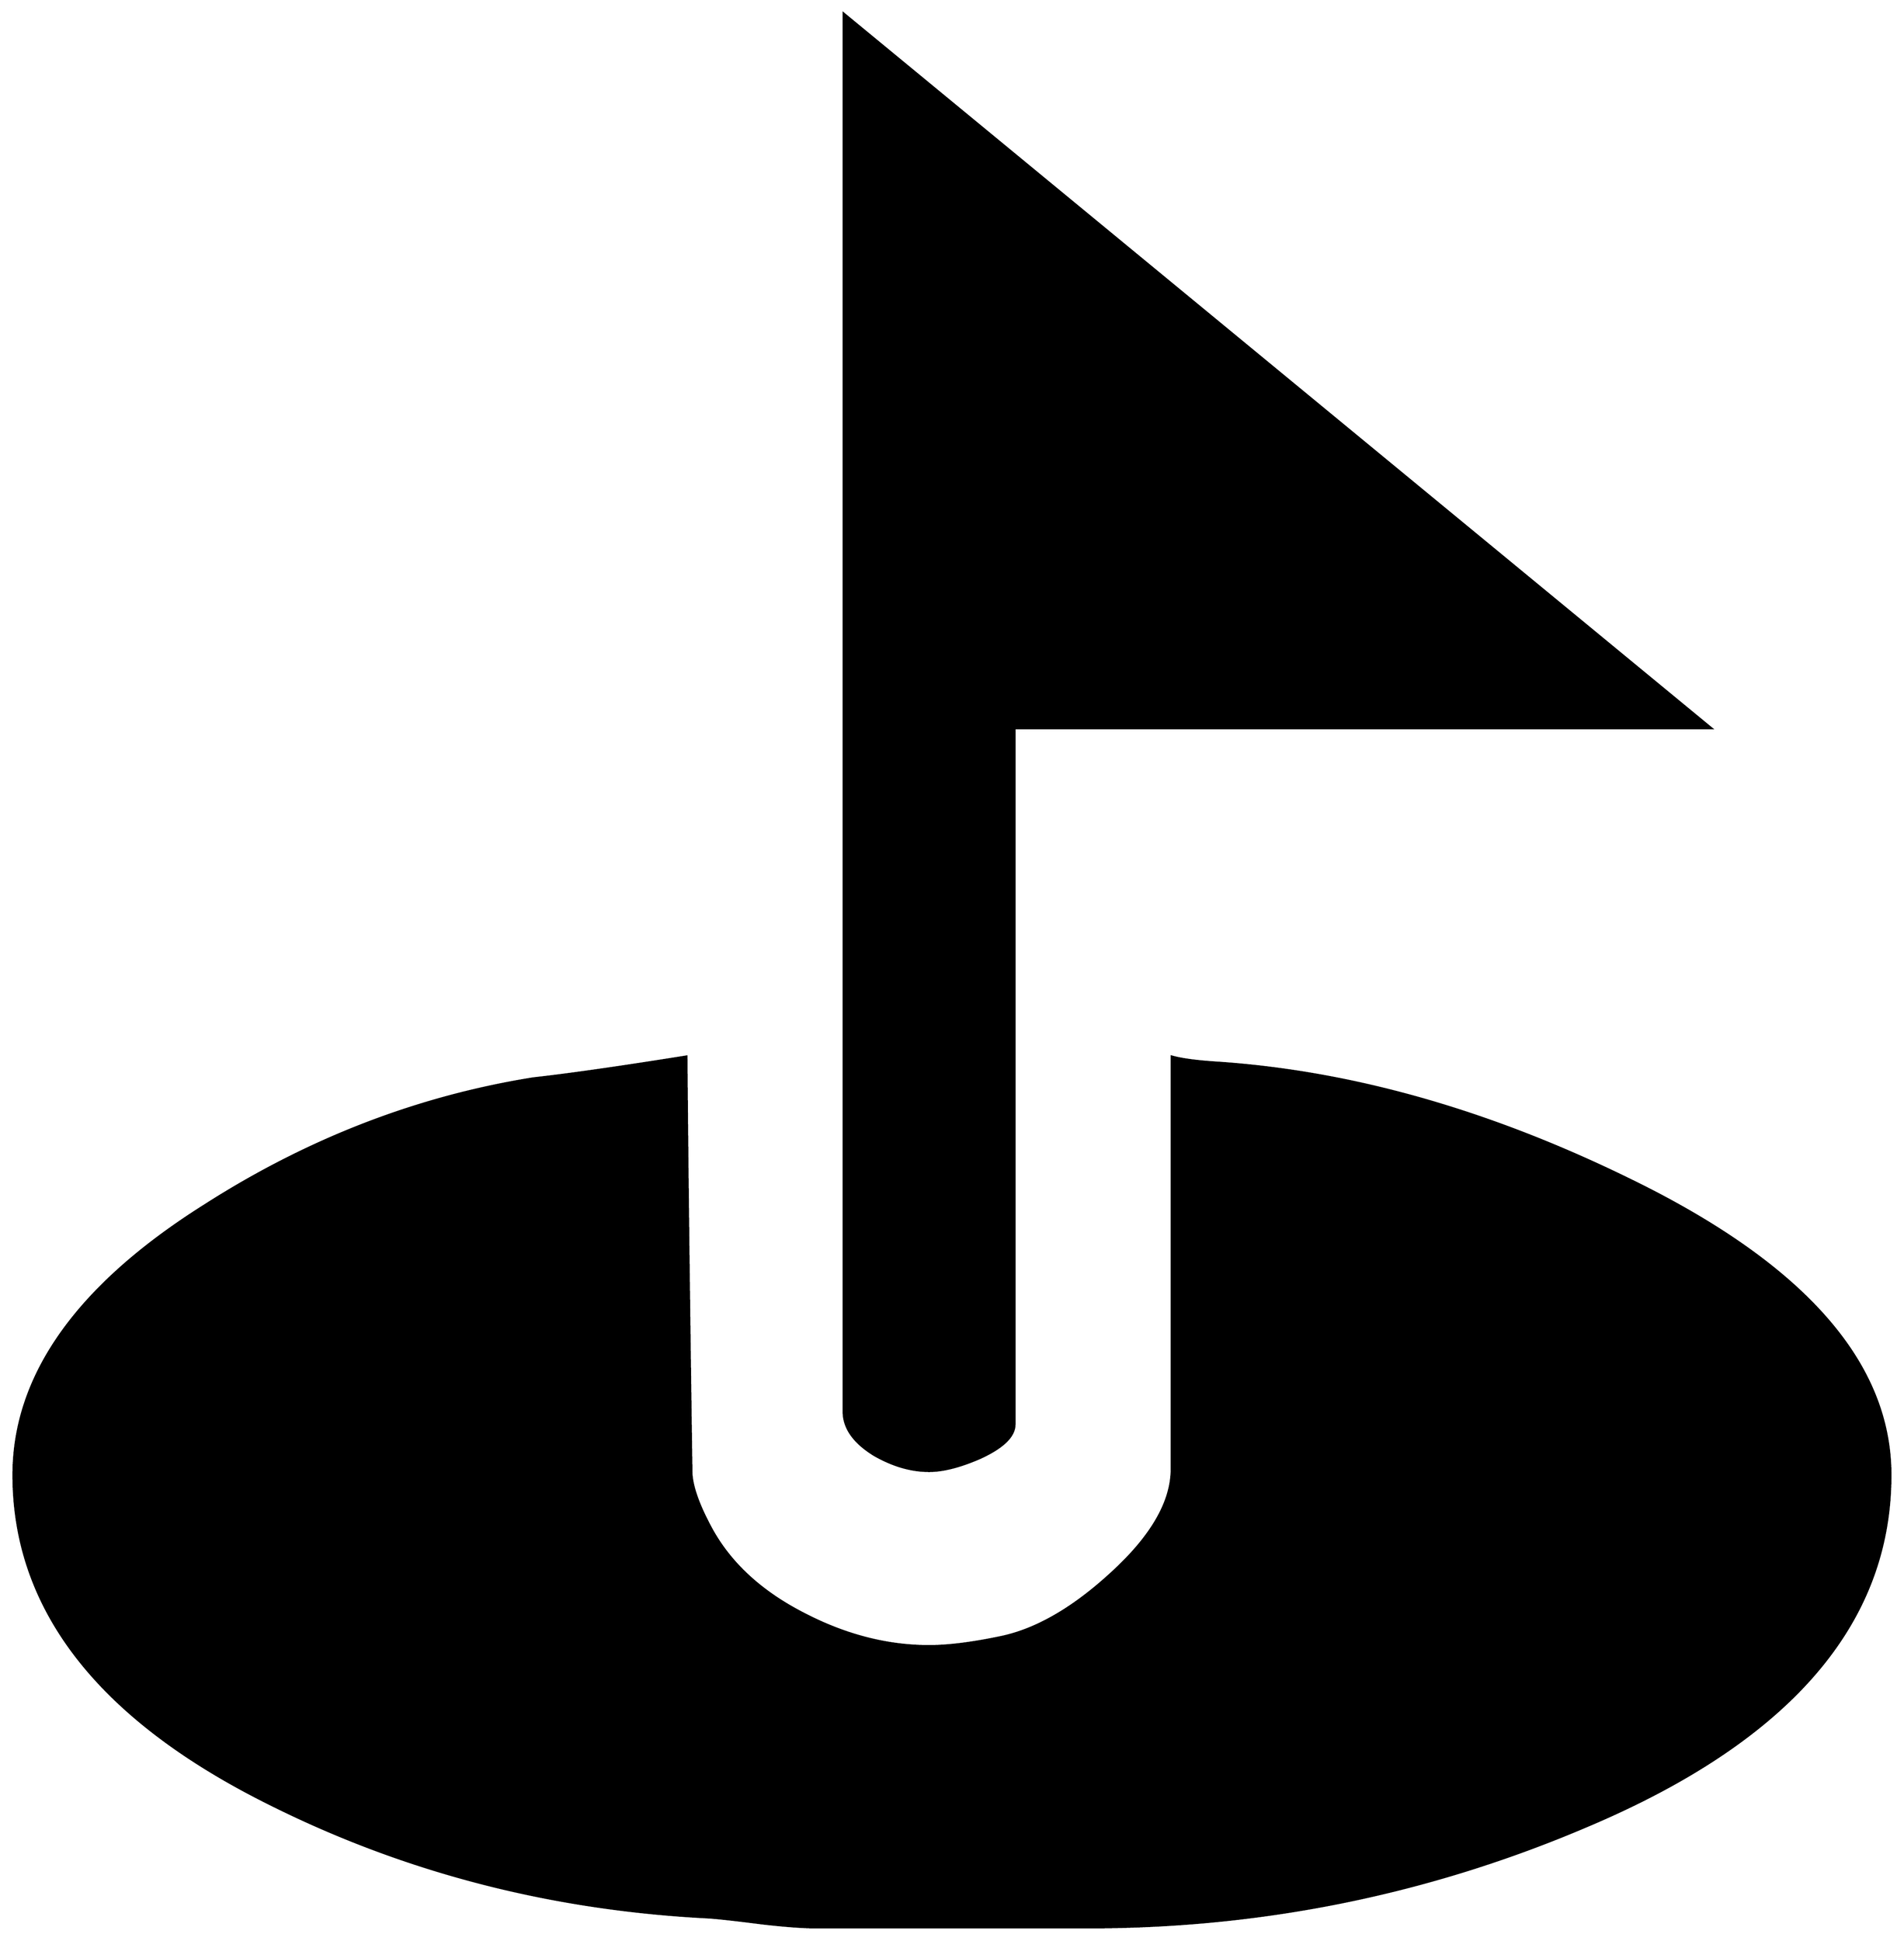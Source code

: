 


\begin{tikzpicture}[y=0.80pt, x=0.80pt, yscale=-1.0, xscale=1.0, inner sep=0pt, outer sep=0pt]
\begin{scope}[shift={(100.0,1717.0)},nonzero rule]
  \path[draw=.,fill=.,line width=1.600pt] (1788.0,-837.0) --
    (1087.0,-837.0) -- (1087.0,-137.0) .. controls
    (1087.0,-125.0) and (1075.333,-113.667) .. (1052.0,-103.0) ..
    controls (1032.0,-94.333) and (1015.0,-90.0) .. (1001.0,-90.0)
    .. controls (983.0,-90.0) and (964.667,-95.333) ..
    (946.0,-106.0) .. controls (925.333,-118.667) and (915.0,-133.333)
    .. (915.0,-150.0) -- (915.0,-1556.0) -- (1788.0,-837.0) --
    cycle(1968.0,-86.0) .. controls (1968.0,63.333) and
    (1866.333,181.0) .. (1663.0,267.0) .. controls (1503.667,335.0)
    and (1336.333,369.0) .. (1161.0,369.0) -- (887.0,369.0) ..
    controls (874.333,369.0) and (856.333,367.667) .. (833.0,365.0) ..
    controls (807.0,361.667) and (789.0,359.667) .. (779.0,359.0) ..
    controls (621.0,351.0) and (474.0,313.0) .. (338.0,245.0) ..
    controls (166.0,159.667) and (80.0,49.333) .. (80.0,-86.0) ..
    controls (80.0,-186.0) and (144.0,-276.333) .. (272.0,-357.0)
    .. controls (376.0,-423.667) and (486.333,-466.333) ..
    (603.0,-485.0) .. controls (639.0,-489.0) and (690.333,-496.333)
    .. (757.0,-507.0) .. controls (757.667,-413.667) and
    (759.333,-274.0) .. (762.0,-88.0) .. controls (762.667,-74.0)
    and (769.333,-55.333) .. (782.0,-32.0) .. controls (801.333,3.333)
    and (832.667,32.0) .. (876.0,54.0) .. controls (917.333,75.333)
    and (959.0,86.0) .. (1001.0,86.0) .. controls (1020.333,86.0)
    and (1044.333,83.0) .. (1073.0,77.0) .. controls (1108.333,69.667)
    and (1145.0,48.667) .. (1183.0,14.0) .. controls
    (1224.333,-23.333) and (1245.0,-58.667) .. (1245.0,-92.0) --
    (1245.0,-507.0) .. controls (1254.333,-504.333) and
    (1268.667,-502.333) .. (1288.0,-501.0) .. controls
    (1423.333,-492.333) and (1562.0,-453.333) .. (1704.0,-384.0) ..
    controls (1880.0,-298.667) and (1968.0,-199.333) ..
    (1968.0,-86.0) -- cycle;
\end{scope}

\end{tikzpicture}

